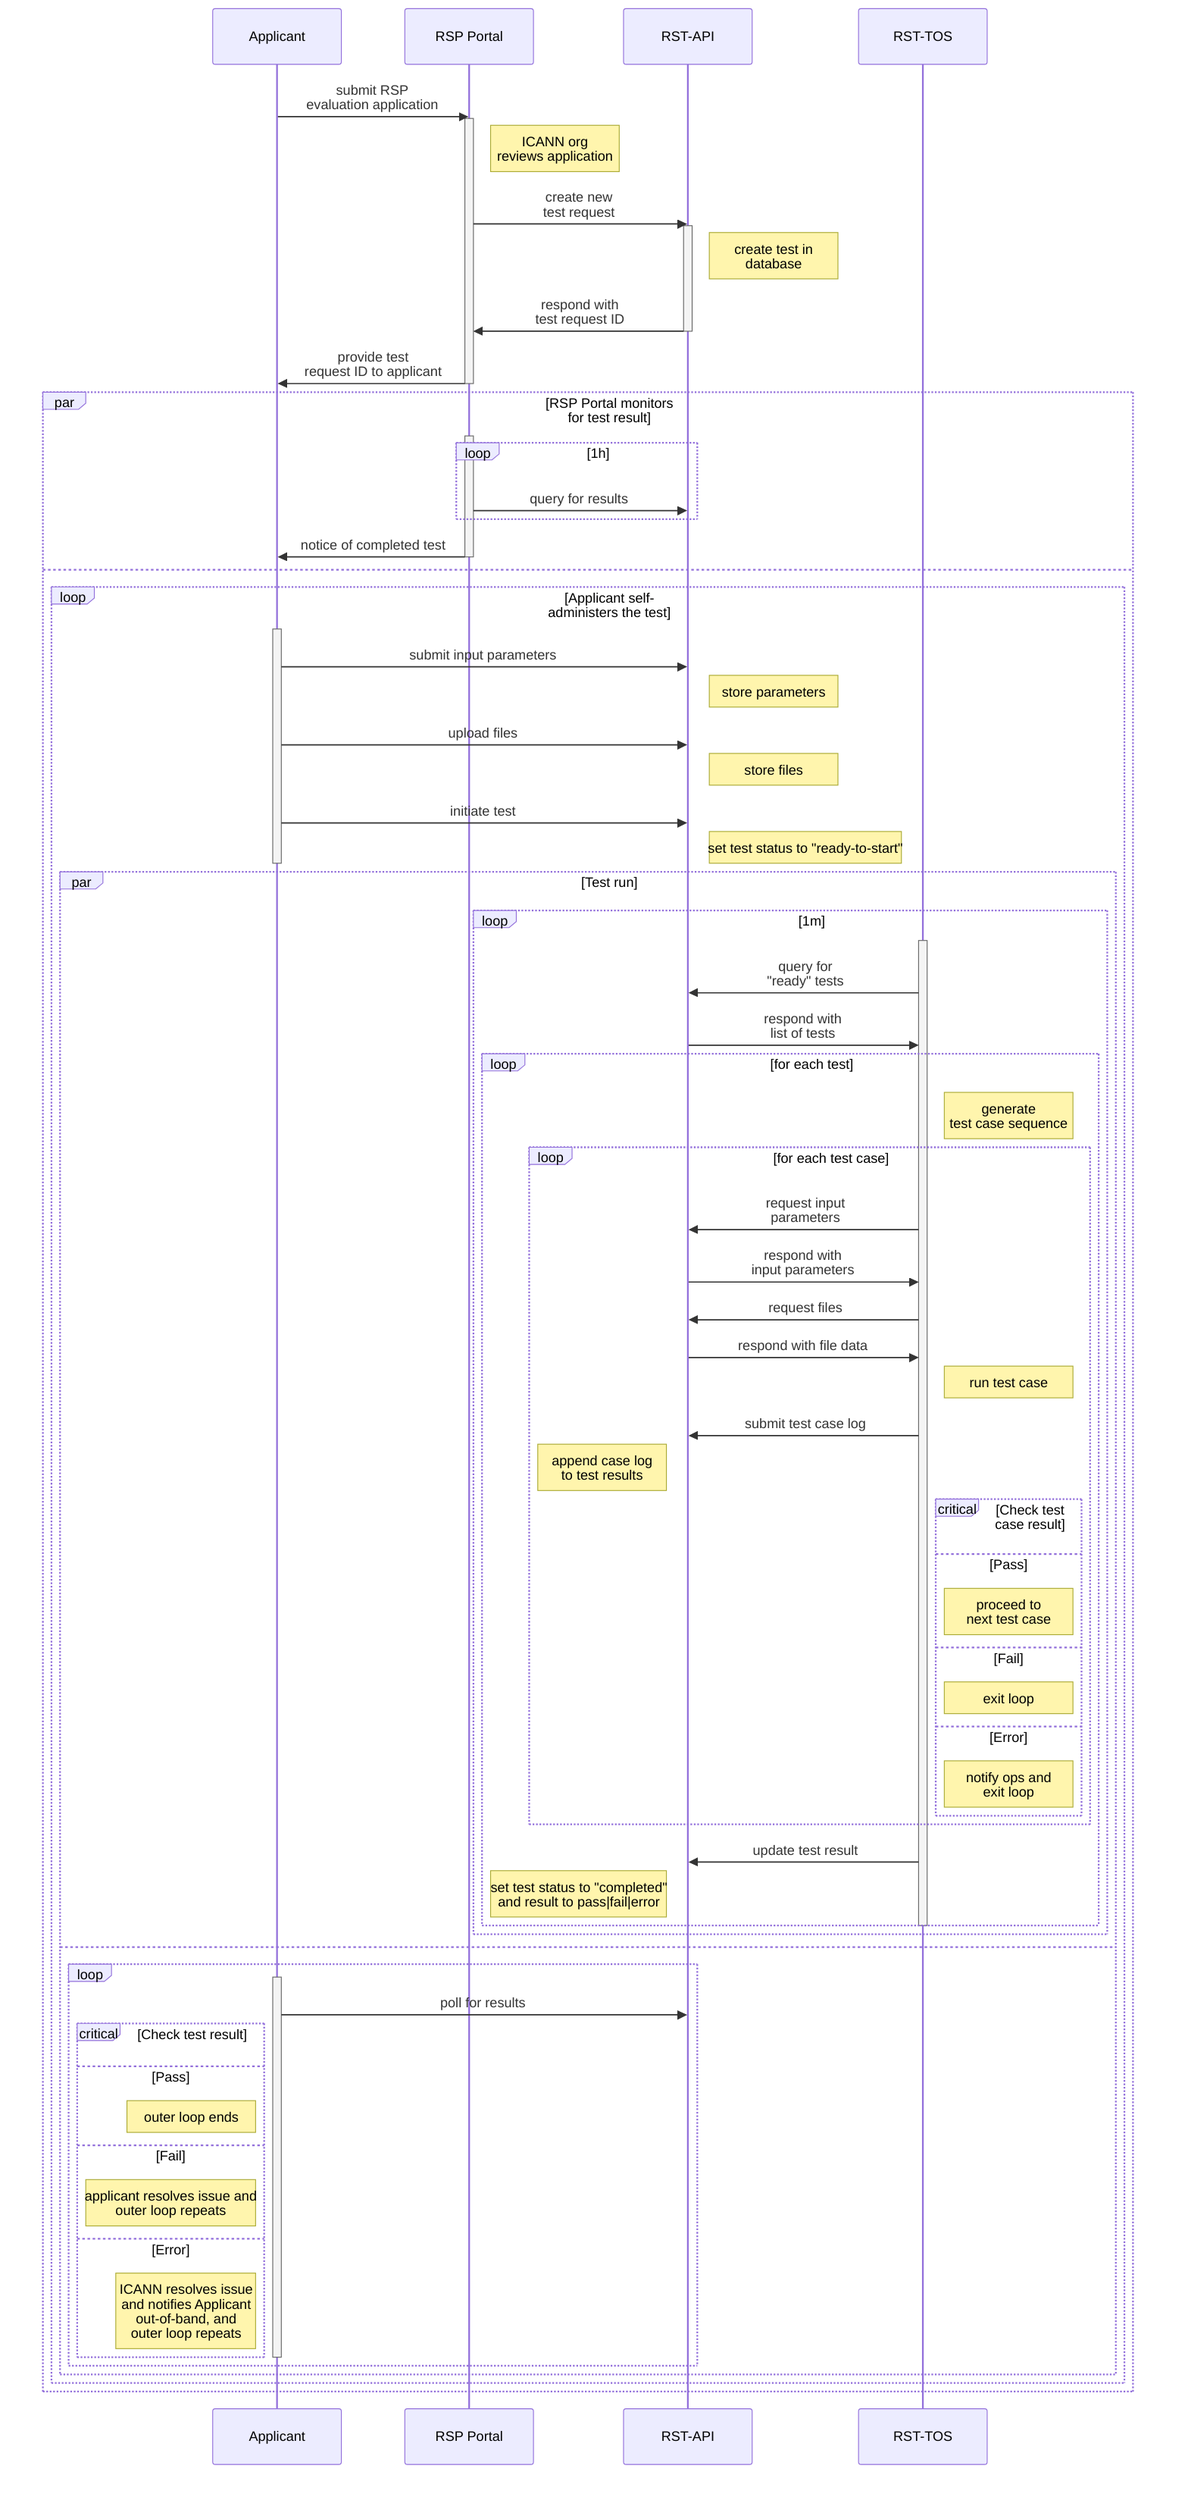 sequenceDiagram
    Applicant->>RSP Portal: submit RSP<br>evaluation application

    Activate RSP Portal

    Note right of RSP Portal: ICANN org<br>reviews application

    RSP Portal->>RST-API: create new<br>test request

    Activate RST-API
    Note right of RST-API: create test in<br>database
    RST-API->>RSP Portal: respond with<br>test request ID
    Deactivate RST-API

    RSP Portal->>Applicant: provide test<br>request ID to applicant

    Deactivate RSP Portal

    par RSP Portal monitors<br>for test result
        Activate RSP Portal

        loop 1h
            RSP Portal->>RST-API: query for results
        end

        RSP Portal->>Applicant: notice of completed test

        Deactivate RSP Portal
    and
        loop Applicant self-<br>administers the test
            Activate Applicant
            Applicant->>RST-API: submit input parameters
            Note right of RST-API: store parameters
            Applicant->>RST-API: upload files
            Note right of RST-API: store files
            Applicant->>RST-API: initiate test
            Note right of RST-API: set test status to "ready-to-start"
            Deactivate Applicant
            par Test run
                loop 1m
                    Activate RST-TOS
                    RST-TOS->>RST-API: query for<br>"ready" tests
                    RST-API->>RST-TOS: respond with<br>list of tests
                    loop for each test
                        Note right of RST-TOS: generate<br>test case sequence
                        loop for each test case
                            RST-TOS->>RST-API: request input<br>parameters
                            RST-API->>RST-TOS: respond with<br>input parameters
                            RST-TOS->>RST-API: request files
                            RST-API->>RST-TOS: respond with file data
                            Note right of RST-TOS: run test case
                            RST-TOS->>RST-API: submit test case log
                            Note left of RST-API: append case log<br>to test results
                            critical Check test case result
                            option Pass
                                note right of RST-TOS: proceed to<br>next test case
                            option Fail
                                note right of RST-TOS: exit loop
                            option Error
                                note right of RST-TOS: notify ops and <br>exit loop
                            end
                        end
                        RST-TOS->>RST-API: update test result
                        Note left of RST-API: set test status to "completed"<br>and result to pass|fail|error
                    end
                    Deactivate RST-TOS
                end
            and
                loop
                    Activate Applicant
                    Applicant->>RST-API: poll for results
                    critical Check test result
                    option Pass
                        Note left of Applicant: outer loop ends
                    option Fail
                        note left of Applicant: applicant resolves issue and<br>outer loop repeats
                    option Error
                        Note left of Applicant: ICANN resolves issue<br>and notifies Applicant<br>out-of-band, and<br>outer loop repeats
                    end
                    Deactivate Applicant
                end
            end
        end
    end